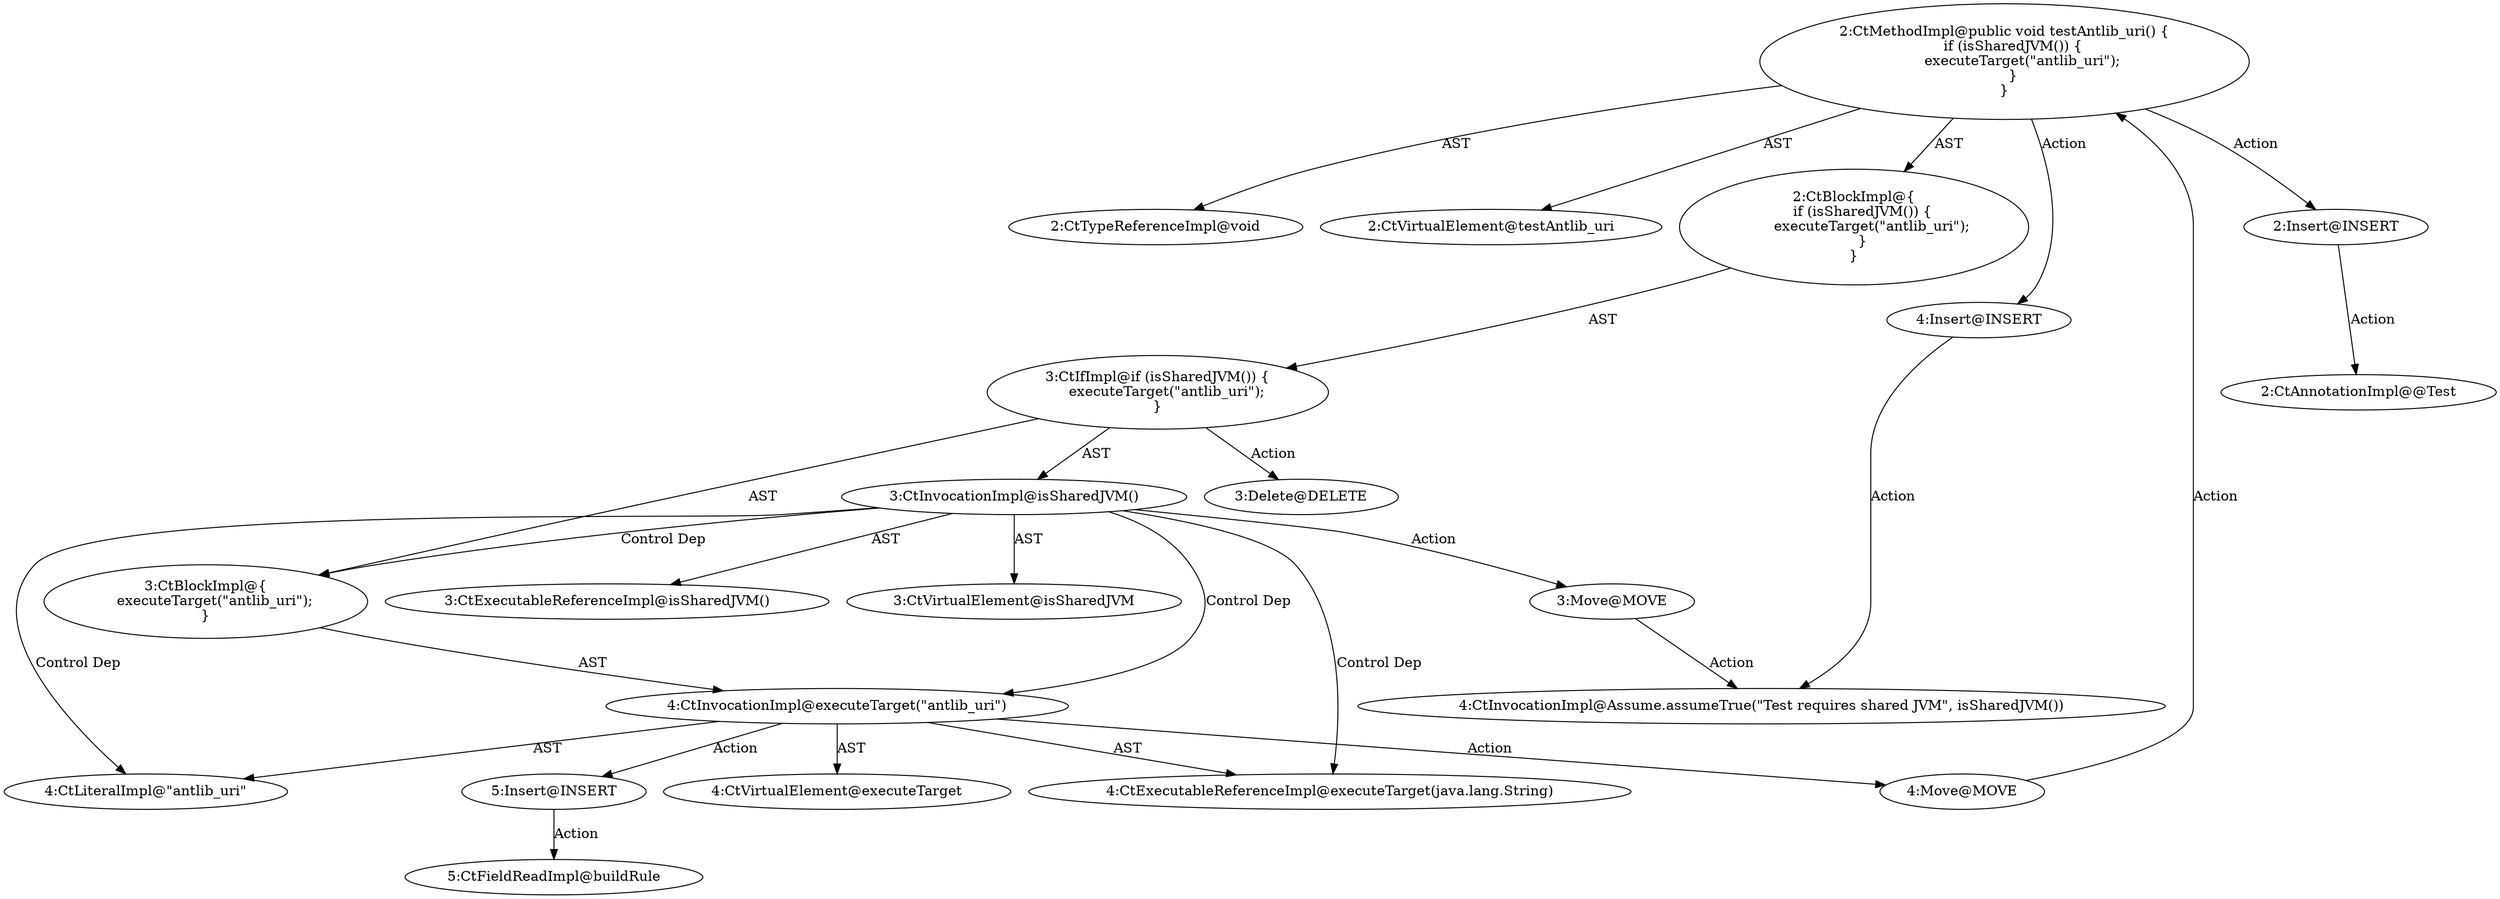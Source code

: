 digraph "testAntlib_uri#?" {
0 [label="2:CtTypeReferenceImpl@void" shape=ellipse]
1 [label="2:CtVirtualElement@testAntlib_uri" shape=ellipse]
2 [label="3:CtExecutableReferenceImpl@isSharedJVM()" shape=ellipse]
3 [label="3:CtVirtualElement@isSharedJVM" shape=ellipse]
4 [label="3:CtInvocationImpl@isSharedJVM()" shape=ellipse]
5 [label="4:CtExecutableReferenceImpl@executeTarget(java.lang.String)" shape=ellipse]
6 [label="4:CtVirtualElement@executeTarget" shape=ellipse]
7 [label="4:CtLiteralImpl@\"antlib_uri\"" shape=ellipse]
8 [label="4:CtInvocationImpl@executeTarget(\"antlib_uri\")" shape=ellipse]
9 [label="3:CtBlockImpl@\{
    executeTarget(\"antlib_uri\");
\}" shape=ellipse]
10 [label="3:CtIfImpl@if (isSharedJVM()) \{
    executeTarget(\"antlib_uri\");
\}" shape=ellipse]
11 [label="2:CtBlockImpl@\{
    if (isSharedJVM()) \{
        executeTarget(\"antlib_uri\");
    \}
\}" shape=ellipse]
12 [label="2:CtMethodImpl@public void testAntlib_uri() \{
    if (isSharedJVM()) \{
        executeTarget(\"antlib_uri\");
    \}
\}" shape=ellipse]
13 [label="3:Delete@DELETE" shape=ellipse]
14 [label="2:Insert@INSERT" shape=ellipse]
15 [label="2:CtAnnotationImpl@@Test" shape=ellipse]
16 [label="4:Insert@INSERT" shape=ellipse]
17 [label="4:CtInvocationImpl@Assume.assumeTrue(\"Test requires shared JVM\", isSharedJVM())" shape=ellipse]
18 [label="5:Insert@INSERT" shape=ellipse]
19 [label="5:CtFieldReadImpl@buildRule" shape=ellipse]
20 [label="4:Move@MOVE" shape=ellipse]
21 [label="3:Move@MOVE" shape=ellipse]
4 -> 3 [label="AST"];
4 -> 2 [label="AST"];
4 -> 9 [label="Control Dep"];
4 -> 8 [label="Control Dep"];
4 -> 5 [label="Control Dep"];
4 -> 7 [label="Control Dep"];
4 -> 21 [label="Action"];
8 -> 6 [label="AST"];
8 -> 5 [label="AST"];
8 -> 7 [label="AST"];
8 -> 18 [label="Action"];
8 -> 20 [label="Action"];
9 -> 8 [label="AST"];
10 -> 4 [label="AST"];
10 -> 9 [label="AST"];
10 -> 13 [label="Action"];
11 -> 10 [label="AST"];
12 -> 1 [label="AST"];
12 -> 0 [label="AST"];
12 -> 11 [label="AST"];
12 -> 14 [label="Action"];
12 -> 16 [label="Action"];
14 -> 15 [label="Action"];
16 -> 17 [label="Action"];
18 -> 19 [label="Action"];
20 -> 12 [label="Action"];
21 -> 17 [label="Action"];
}